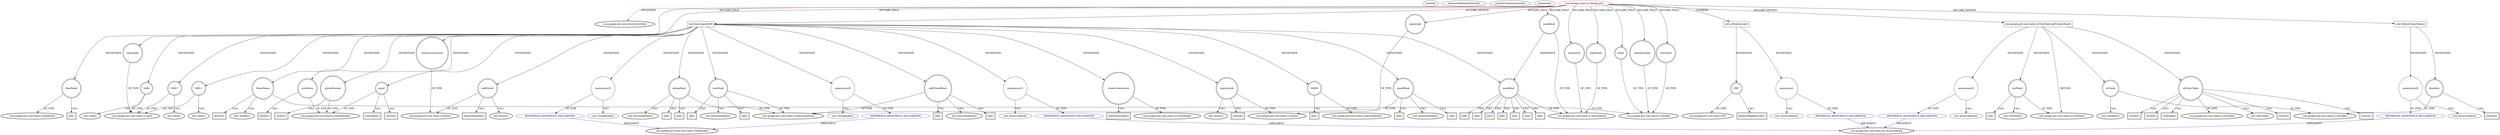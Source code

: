 digraph {
baseInfo[graphId=4563,category="extension_graph",isAnonymous=false,possibleRelation=true]
frameworkRelatedTypesInfo[0="com.google.gwt.core.client.EntryPoint"]
possibleCollaborationsInfo[0="4563~OVERRIDING_METHOD_DECLARATION-INSTANTIATION-~com.google.gwt.core.client.EntryPoint ~com.google.gwt.user.client.rpc.AsyncCallback ~false~true",1="4563~CLIENT_METHOD_DECLARATION-INSTANTIATION-~com.google.gwt.core.client.EntryPoint ~com.google.gwt.event.dom.client.ClickHandler ~false~true",2="4563~CLIENT_METHOD_DECLARATION-INSTANTIATION-~com.google.gwt.core.client.EntryPoint ~com.google.gwt.user.client.rpc.AsyncCallback ~false~true"]
locationInfo[projectName="tle-BillNun",filePath="/tle-BillNun/BillNun-master/src/com/testapp/client/ui/Sample_gwt.java",contextSignature="Sample_gwt",graphId="4563"]
0[label="com.testapp.client.ui.Sample_gwt",vertexType="ROOT_CLIENT_CLASS_DECLARATION",isFrameworkType=false,color=red]
1[label="com.google.gwt.core.client.EntryPoint",vertexType="FRAMEWORK_INTERFACE_TYPE",isFrameworkType=true,peripheries=2]
2[label="createUserAccount",vertexType="FIELD_DECLARATION",isFrameworkType=true,peripheries=2,shape=circle]
3[label="com.google.gwt.user.client.ui.Button",vertexType="FRAMEWORK_CLASS_TYPE",isFrameworkType=true,peripheries=2]
4[label="email",vertexType="FIELD_DECLARATION",isFrameworkType=true,peripheries=2,shape=circle]
5[label="com.google.gwt.user.client.ui.TextBox",vertexType="FRAMEWORK_CLASS_TYPE",isFrameworkType=true,peripheries=2]
6[label="friendsList",vertexType="FIELD_DECLARATION",isFrameworkType=true,peripheries=2,shape=circle]
7[label="com.google.gwt.user.client.ui.VerticalPanel",vertexType="FRAMEWORK_CLASS_TYPE",isFrameworkType=true,peripheries=2]
8[label="loginLabel",vertexType="FIELD_DECLARATION",isFrameworkType=true,peripheries=2,shape=circle]
9[label="com.google.gwt.user.client.ui.Label",vertexType="FRAMEWORK_CLASS_TYPE",isFrameworkType=true,peripheries=2]
10[label="loginPanel",vertexType="FIELD_DECLARATION",isFrameworkType=true,peripheries=2,shape=circle]
12[label="mainPanel",vertexType="FIELD_DECLARATION",isFrameworkType=true,peripheries=2,shape=circle]
14[label="phoneNumber",vertexType="FIELD_DECLARATION",isFrameworkType=true,peripheries=2,shape=circle]
16[label="signinLink",vertexType="FIELD_DECLARATION",isFrameworkType=true,peripheries=2,shape=circle]
17[label="com.google.gwt.user.client.ui.Anchor",vertexType="FRAMEWORK_CLASS_TYPE",isFrameworkType=true,peripheries=2]
18[label="userName",vertexType="FIELD_DECLARATION",isFrameworkType=true,peripheries=2,shape=circle]
20[label="void onModuleLoad()",vertexType="OVERRIDING_METHOD_DECLARATION",isFrameworkType=false,shape=box]
21[label="GWT",vertexType="VARIABLE_EXPRESION",isFrameworkType=true,peripheries=2,shape=circle]
23[label="com.google.gwt.core.client.GWT",vertexType="FRAMEWORK_CLASS_TYPE",isFrameworkType=true,peripheries=2]
22[label="getHostPageBaseURL()",vertexType="INSIDE_CALL",isFrameworkType=true,peripheries=2,shape=box]
25[label="anonymous1",vertexType="VARIABLE_EXPRESION",isFrameworkType=false,shape=circle]
26[label="REFERENCE_ANONYMOUS_DECLARATION",vertexType="REFERENCE_ANONYMOUS_DECLARATION",isFrameworkType=false,color=blue]
27[label="com.google.gwt.user.client.rpc.AsyncCallback",vertexType="FRAMEWORK_INTERFACE_TYPE",isFrameworkType=true,peripheries=2]
24[label="new AsyncCallback()",vertexType="CONSTRUCTOR_CALL",isFrameworkType=false]
29[label="void drawSomeStuff()",vertexType="CLIENT_METHOD_DECLARATION",isFrameworkType=false,shape=box]
31[label="emailPanel",vertexType="VARIABLE_EXPRESION",isFrameworkType=true,peripheries=2,shape=circle]
32[label="com.google.gwt.user.client.ui.HorizontalPanel",vertexType="FRAMEWORK_CLASS_TYPE",isFrameworkType=true,peripheries=2]
30[label="new HorizontalPanel()",vertexType="CONSTRUCTOR_CALL",isFrameworkType=true,peripheries=2]
34[label="add()",vertexType="INSIDE_CALL",isFrameworkType=true,peripheries=2,shape=box]
36[label="VAR4",vertexType="VARIABLE_EXPRESION",isFrameworkType=true,peripheries=2,shape=circle]
35[label="new Label()",vertexType="CONSTRUCTOR_CALL",isFrameworkType=true,peripheries=2]
38[label="email",vertexType="VARIABLE_EXPRESION",isFrameworkType=true,peripheries=2,shape=circle]
40[label="com.google.gwt.user.client.ui.ValueBoxBase",vertexType="FRAMEWORK_CLASS_TYPE",isFrameworkType=true,peripheries=2]
39[label="setText()",vertexType="INSIDE_CALL",isFrameworkType=true,peripheries=2,shape=box]
42[label="setEnabled()",vertexType="INSIDE_CALL",isFrameworkType=true,peripheries=2,shape=box]
44[label="add()",vertexType="INSIDE_CALL",isFrameworkType=true,peripheries=2,shape=box]
45[label="mainPanel",vertexType="VARIABLE_EXPRESION",isFrameworkType=true,peripheries=2,shape=circle]
46[label="add()",vertexType="INSIDE_CALL",isFrameworkType=true,peripheries=2,shape=box]
49[label="phonePanel",vertexType="VARIABLE_EXPRESION",isFrameworkType=true,peripheries=2,shape=circle]
48[label="new HorizontalPanel()",vertexType="CONSTRUCTOR_CALL",isFrameworkType=true,peripheries=2]
52[label="add()",vertexType="INSIDE_CALL",isFrameworkType=true,peripheries=2,shape=box]
54[label="VAR11",vertexType="VARIABLE_EXPRESION",isFrameworkType=true,peripheries=2,shape=circle]
53[label="new Label()",vertexType="CONSTRUCTOR_CALL",isFrameworkType=true,peripheries=2]
57[label="add()",vertexType="INSIDE_CALL",isFrameworkType=true,peripheries=2,shape=box]
58[label="phoneNumber",vertexType="VARIABLE_EXPRESION",isFrameworkType=true,peripheries=2,shape=circle]
59[label="setText()",vertexType="INSIDE_CALL",isFrameworkType=true,peripheries=2,shape=box]
62[label="add()",vertexType="INSIDE_CALL",isFrameworkType=true,peripheries=2,shape=box]
64[label="userPanel",vertexType="VARIABLE_EXPRESION",isFrameworkType=true,peripheries=2,shape=circle]
63[label="new HorizontalPanel()",vertexType="CONSTRUCTOR_CALL",isFrameworkType=true,peripheries=2]
67[label="add()",vertexType="INSIDE_CALL",isFrameworkType=true,peripheries=2,shape=box]
69[label="VAR17",vertexType="VARIABLE_EXPRESION",isFrameworkType=true,peripheries=2,shape=circle]
68[label="new Label()",vertexType="CONSTRUCTOR_CALL",isFrameworkType=true,peripheries=2]
72[label="add()",vertexType="INSIDE_CALL",isFrameworkType=true,peripheries=2,shape=box]
73[label="userName",vertexType="VARIABLE_EXPRESION",isFrameworkType=true,peripheries=2,shape=circle]
74[label="setText()",vertexType="INSIDE_CALL",isFrameworkType=true,peripheries=2,shape=box]
77[label="add()",vertexType="INSIDE_CALL",isFrameworkType=true,peripheries=2,shape=box]
79[label="add()",vertexType="INSIDE_CALL",isFrameworkType=true,peripheries=2,shape=box]
80[label="createUserAccount",vertexType="VARIABLE_EXPRESION",isFrameworkType=true,peripheries=2,shape=circle]
82[label="com.google.gwt.user.client.ui.FocusWidget",vertexType="FRAMEWORK_CLASS_TYPE",isFrameworkType=true,peripheries=2]
81[label="addClickHandler()",vertexType="INSIDE_CALL",isFrameworkType=true,peripheries=2,shape=box]
84[label="anonymous23",vertexType="VARIABLE_EXPRESION",isFrameworkType=false,shape=circle]
85[label="REFERENCE_ANONYMOUS_DECLARATION",vertexType="REFERENCE_ANONYMOUS_DECLARATION",isFrameworkType=false,color=blue]
86[label="com.google.gwt.event.dom.client.ClickHandler",vertexType="FRAMEWORK_INTERFACE_TYPE",isFrameworkType=true,peripheries=2]
83[label="new ClickHandler()",vertexType="CONSTRUCTOR_CALL",isFrameworkType=false]
88[label="addFriendPanel",vertexType="VARIABLE_EXPRESION",isFrameworkType=true,peripheries=2,shape=circle]
87[label="new HorizontalPanel()",vertexType="CONSTRUCTOR_CALL",isFrameworkType=true,peripheries=2]
91[label="friendName",vertexType="VARIABLE_EXPRESION",isFrameworkType=true,peripheries=2,shape=circle]
90[label="new TextBox()",vertexType="CONSTRUCTOR_CALL",isFrameworkType=true,peripheries=2]
94[label="add()",vertexType="INSIDE_CALL",isFrameworkType=true,peripheries=2,shape=box]
96[label="addFriend",vertexType="VARIABLE_EXPRESION",isFrameworkType=true,peripheries=2,shape=circle]
95[label="new Button()",vertexType="CONSTRUCTOR_CALL",isFrameworkType=true,peripheries=2]
99[label="addClickHandler()",vertexType="INSIDE_CALL",isFrameworkType=true,peripheries=2,shape=box]
101[label="anonymous29",vertexType="VARIABLE_EXPRESION",isFrameworkType=false,shape=circle]
102[label="REFERENCE_ANONYMOUS_DECLARATION",vertexType="REFERENCE_ANONYMOUS_DECLARATION",isFrameworkType=false,color=blue]
100[label="new ClickHandler()",vertexType="CONSTRUCTOR_CALL",isFrameworkType=false]
105[label="getText()",vertexType="INSIDE_CALL",isFrameworkType=true,peripheries=2,shape=box]
107[label="anonymous31",vertexType="VARIABLE_EXPRESION",isFrameworkType=false,shape=circle]
108[label="REFERENCE_ANONYMOUS_DECLARATION",vertexType="REFERENCE_ANONYMOUS_DECLARATION",isFrameworkType=false,color=blue]
106[label="new AsyncCallback()",vertexType="CONSTRUCTOR_CALL",isFrameworkType=false]
111[label="add()",vertexType="INSIDE_CALL",isFrameworkType=true,peripheries=2,shape=box]
113[label="add()",vertexType="INSIDE_CALL",isFrameworkType=true,peripheries=2,shape=box]
115[label="signoutLink",vertexType="VARIABLE_EXPRESION",isFrameworkType=true,peripheries=2,shape=circle]
114[label="new Anchor()",vertexType="CONSTRUCTOR_CALL",isFrameworkType=true,peripheries=2]
118[label="setHref()",vertexType="INSIDE_CALL",isFrameworkType=true,peripheries=2,shape=box]
120[label="add()",vertexType="INSIDE_CALL",isFrameworkType=true,peripheries=2,shape=box]
122[label="add()",vertexType="INSIDE_CALL",isFrameworkType=true,peripheries=2,shape=box]
123[label="VAR38",vertexType="VARIABLE_EXPRESION",isFrameworkType=true,peripheries=2,shape=circle]
125[label="com.google.gwt.user.client.ui.AbsolutePanel",vertexType="FRAMEWORK_CLASS_TYPE",isFrameworkType=true,peripheries=2]
124[label="add()",vertexType="INSIDE_CALL",isFrameworkType=true,peripheries=2,shape=box]
126[label="RootPanel",vertexType="VARIABLE_EXPRESION",isFrameworkType=true,peripheries=2,shape=circle]
128[label="com.google.gwt.user.client.ui.RootPanel",vertexType="FRAMEWORK_CLASS_TYPE",isFrameworkType=true,peripheries=2]
127[label="get()",vertexType="INSIDE_CALL",isFrameworkType=true,peripheries=2,shape=box]
130[label="com.google.gwt.user.client.ui.FlowPanel getFriendsPanel()",vertexType="CLIENT_METHOD_DECLARATION",isFrameworkType=false,shape=box]
131[label="com.google.gwt.user.client.ui.FlowPanel",vertexType="FRAMEWORK_CLASS_TYPE",isFrameworkType=true,peripheries=2]
133[label="testPanel",vertexType="VARIABLE_EXPRESION",isFrameworkType=true,peripheries=2,shape=circle]
132[label="new FlowPanel()",vertexType="CONSTRUCTOR_CALL",isFrameworkType=true,peripheries=2]
136[label="allUsersTable",vertexType="VARIABLE_EXPRESION",isFrameworkType=true,peripheries=2,shape=circle]
137[label="com.google.gwt.user.client.ui.FlexTable",vertexType="FRAMEWORK_CLASS_TYPE",isFrameworkType=true,peripheries=2]
135[label="new FlexTable()",vertexType="CONSTRUCTOR_CALL",isFrameworkType=true,peripheries=2]
139[label="add()",vertexType="INSIDE_CALL",isFrameworkType=true,peripheries=2,shape=box]
141[label="anonymous43",vertexType="VARIABLE_EXPRESION",isFrameworkType=false,shape=circle]
142[label="REFERENCE_ANONYMOUS_DECLARATION",vertexType="REFERENCE_ANONYMOUS_DECLARATION",isFrameworkType=false,color=blue]
140[label="new AsyncCallback()",vertexType="CONSTRUCTOR_CALL",isFrameworkType=false]
145[label="setText()",vertexType="INSIDE_CALL",isFrameworkType=true,peripheries=2,shape=box]
147[label="setText()",vertexType="INSIDE_CALL",isFrameworkType=true,peripheries=2,shape=box]
149[label="setText()",vertexType="INSIDE_CALL",isFrameworkType=true,peripheries=2,shape=box]
151[label="setText()",vertexType="INSIDE_CALL",isFrameworkType=true,peripheries=2,shape=box]
153[label="isFriend",vertexType="VARIABLE_EXPRESION",isFrameworkType=true,peripheries=2,shape=circle]
154[label="com.google.gwt.user.client.ui.CheckBox",vertexType="FRAMEWORK_CLASS_TYPE",isFrameworkType=true,peripheries=2]
152[label="new CheckBox()",vertexType="CONSTRUCTOR_CALL",isFrameworkType=true,peripheries=2]
156[label="setWidget()",vertexType="INSIDE_CALL",isFrameworkType=true,peripheries=2,shape=box]
157[label="void refreshFriendStatus()",vertexType="CLIENT_METHOD_DECLARATION",isFrameworkType=false,shape=box]
159[label="anonymous50",vertexType="VARIABLE_EXPRESION",isFrameworkType=false,shape=circle]
160[label="REFERENCE_ANONYMOUS_DECLARATION",vertexType="REFERENCE_ANONYMOUS_DECLARATION",isFrameworkType=false,color=blue]
158[label="new AsyncCallback()",vertexType="CONSTRUCTOR_CALL",isFrameworkType=false]
162[label="checkbox",vertexType="VARIABLE_EXPRESION",isFrameworkType=true,peripheries=2,shape=circle]
163[label="setValue()",vertexType="INSIDE_CALL",isFrameworkType=true,peripheries=2,shape=box]
0->1[label="IMPLEMENT",color=red]
0->2[label="DECLARE_FIELD"]
2->3[label="OF_TYPE"]
0->4[label="DECLARE_FIELD"]
4->5[label="OF_TYPE"]
0->6[label="DECLARE_FIELD"]
6->7[label="OF_TYPE"]
0->8[label="DECLARE_FIELD"]
8->9[label="OF_TYPE"]
0->10[label="DECLARE_FIELD"]
10->7[label="OF_TYPE"]
0->12[label="DECLARE_FIELD"]
12->7[label="OF_TYPE"]
0->14[label="DECLARE_FIELD"]
14->5[label="OF_TYPE"]
0->16[label="DECLARE_FIELD"]
16->17[label="OF_TYPE"]
0->18[label="DECLARE_FIELD"]
18->5[label="OF_TYPE"]
0->20[label="OVERRIDE"]
20->21[label="INSTANTIATE"]
21->23[label="OF_TYPE"]
21->22[label="CALL"]
20->25[label="INSTANTIATE"]
26->27[label="IMPLEMENT",color=blue]
25->26[label="OF_TYPE"]
25->24[label="CALL"]
0->29[label="DECLARE_METHOD"]
29->31[label="INSTANTIATE"]
31->32[label="OF_TYPE"]
31->30[label="CALL"]
31->34[label="CALL"]
29->36[label="INSTANTIATE"]
36->9[label="OF_TYPE"]
36->35[label="CALL"]
29->38[label="INSTANTIATE"]
38->40[label="OF_TYPE"]
38->39[label="CALL"]
38->42[label="CALL"]
31->44[label="CALL"]
29->45[label="INSTANTIATE"]
12->45[label="REFERENCE"]
45->7[label="OF_TYPE"]
45->46[label="CALL"]
29->49[label="INSTANTIATE"]
49->32[label="OF_TYPE"]
49->48[label="CALL"]
49->52[label="CALL"]
29->54[label="INSTANTIATE"]
54->9[label="OF_TYPE"]
54->53[label="CALL"]
49->57[label="CALL"]
29->58[label="INSTANTIATE"]
58->40[label="OF_TYPE"]
58->59[label="CALL"]
45->62[label="CALL"]
29->64[label="INSTANTIATE"]
64->32[label="OF_TYPE"]
64->63[label="CALL"]
64->67[label="CALL"]
29->69[label="INSTANTIATE"]
69->9[label="OF_TYPE"]
69->68[label="CALL"]
64->72[label="CALL"]
29->73[label="INSTANTIATE"]
73->40[label="OF_TYPE"]
73->74[label="CALL"]
45->77[label="CALL"]
45->79[label="CALL"]
29->80[label="INSTANTIATE"]
80->82[label="OF_TYPE"]
80->81[label="CALL"]
29->84[label="INSTANTIATE"]
85->86[label="IMPLEMENT",color=blue]
84->85[label="OF_TYPE"]
84->83[label="CALL"]
29->88[label="INSTANTIATE"]
88->32[label="OF_TYPE"]
88->87[label="CALL"]
29->91[label="INSTANTIATE"]
91->5[label="OF_TYPE"]
91->90[label="CALL"]
88->94[label="CALL"]
29->96[label="INSTANTIATE"]
96->3[label="OF_TYPE"]
96->95[label="CALL"]
96->99[label="CALL"]
29->101[label="INSTANTIATE"]
102->86[label="IMPLEMENT",color=blue]
101->102[label="OF_TYPE"]
101->100[label="CALL"]
91->105[label="CALL"]
29->107[label="INSTANTIATE"]
108->27[label="IMPLEMENT",color=blue]
107->108[label="OF_TYPE"]
107->106[label="CALL"]
88->111[label="CALL"]
45->113[label="CALL"]
29->115[label="INSTANTIATE"]
115->17[label="OF_TYPE"]
115->114[label="CALL"]
115->118[label="CALL"]
45->120[label="CALL"]
45->122[label="CALL"]
29->123[label="INSTANTIATE"]
123->125[label="OF_TYPE"]
123->124[label="CALL"]
29->126[label="INSTANTIATE"]
126->128[label="OF_TYPE"]
126->127[label="CALL"]
0->130[label="DECLARE_METHOD"]
130->131[label="RETURN"]
130->133[label="INSTANTIATE"]
133->131[label="OF_TYPE"]
133->132[label="CALL"]
130->136[label="INSTANTIATE"]
136->137[label="OF_TYPE"]
136->135[label="CALL"]
133->139[label="CALL"]
130->141[label="INSTANTIATE"]
142->27[label="IMPLEMENT",color=blue]
141->142[label="OF_TYPE"]
141->140[label="CALL"]
136->145[label="CALL"]
136->147[label="CALL"]
136->149[label="CALL"]
136->151[label="CALL"]
130->153[label="INSTANTIATE"]
153->154[label="OF_TYPE"]
153->152[label="CALL"]
136->156[label="CALL"]
0->157[label="DECLARE_METHOD"]
157->159[label="INSTANTIATE"]
160->27[label="IMPLEMENT",color=blue]
159->160[label="OF_TYPE"]
159->158[label="CALL"]
157->162[label="INSTANTIATE"]
162->154[label="OF_TYPE"]
162->163[label="CALL"]
}
